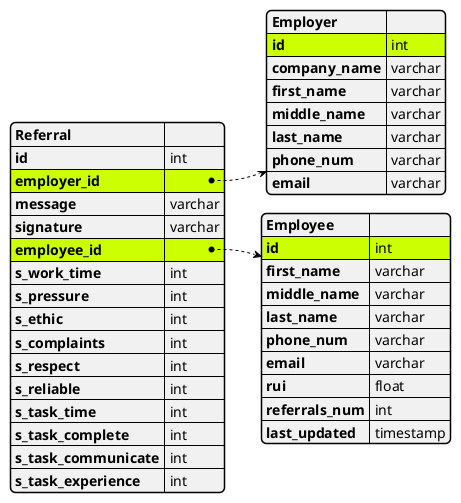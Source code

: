 @startjson
#highlight "employer_id"
#highlight "employee_id"
#highlight "employee_id" / "id"
#highlight "employer_id" / "id"
{
    "Referral" : "",
    "id" : "int",
    "employer_id" : {
        "Employer" : "",
        "id" : "int",
        "company_name" : "varchar",        
        "first_name" : "varchar",
        "middle_name" : "varchar",
        "last_name"  : "varchar",
        "phone_num" : "varchar",
        "email" : "varchar"
    },
    "message" : "varchar",
    "signature" : "varchar",
    "employee_id" : {
        "Employee" : "",
        "id" : "int",        
        "first_name" : "varchar",
        "middle_name" : "varchar",
        "last_name"  : "varchar",
        "phone_num" : "varchar",
        "email" : "varchar",
        "rui" : "float",        
        "referrals_num" : "int",
        "last_updated" : "timestamp"
    },
    "s_work_time" : "int",
    "s_pressure" : "int",
    "s_ethic" : "int",
    "s_complaints" : "int",
    "s_respect" : "int",
    "s_reliable" : "int",
    "s_task_time" : "int",
    "s_task_complete" : "int",
    "s_task_communicate" : "int",
    "s_task_experience" : "int"
}
@endjson
